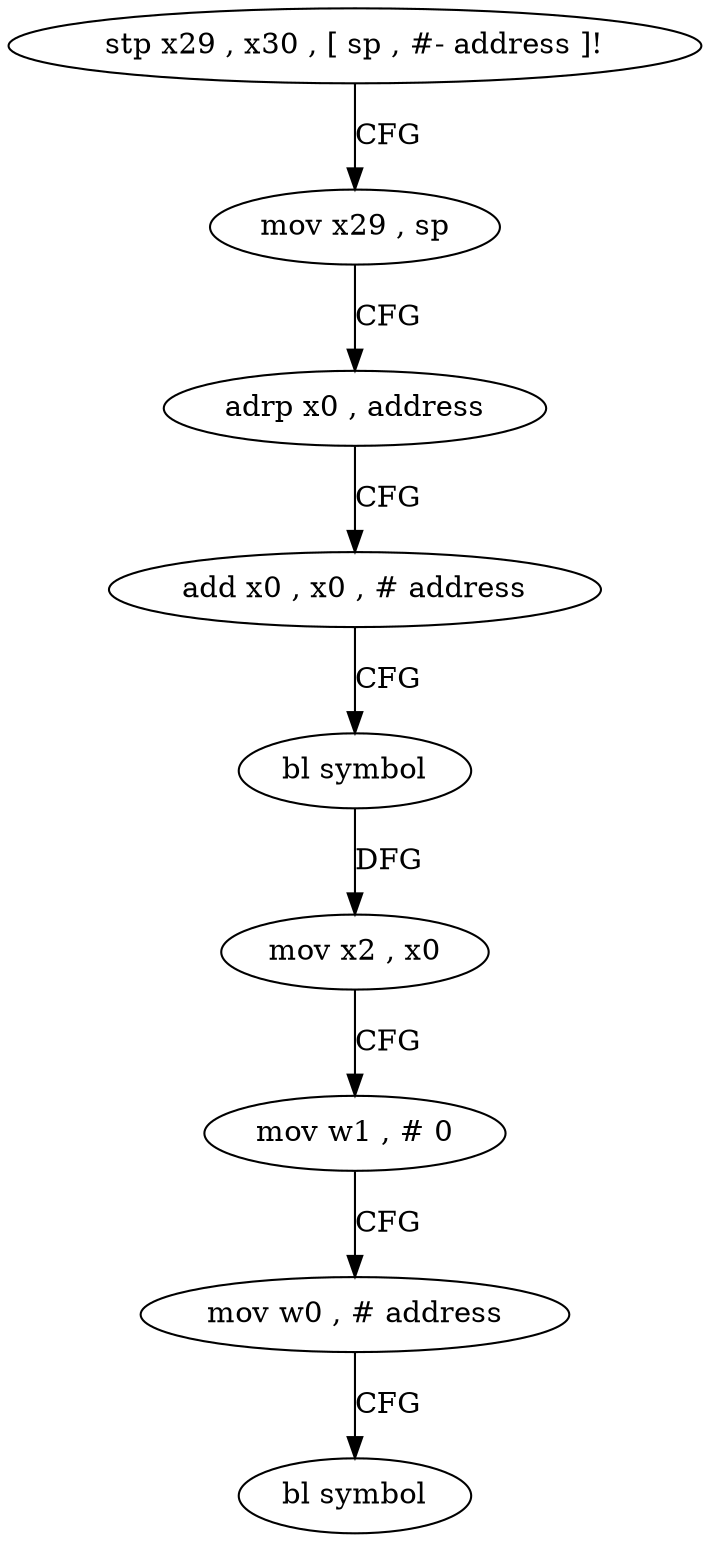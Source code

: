 digraph "func" {
"4203516" [label = "stp x29 , x30 , [ sp , #- address ]!" ]
"4203520" [label = "mov x29 , sp" ]
"4203524" [label = "adrp x0 , address" ]
"4203528" [label = "add x0 , x0 , # address" ]
"4203532" [label = "bl symbol" ]
"4203536" [label = "mov x2 , x0" ]
"4203540" [label = "mov w1 , # 0" ]
"4203544" [label = "mov w0 , # address" ]
"4203548" [label = "bl symbol" ]
"4203516" -> "4203520" [ label = "CFG" ]
"4203520" -> "4203524" [ label = "CFG" ]
"4203524" -> "4203528" [ label = "CFG" ]
"4203528" -> "4203532" [ label = "CFG" ]
"4203532" -> "4203536" [ label = "DFG" ]
"4203536" -> "4203540" [ label = "CFG" ]
"4203540" -> "4203544" [ label = "CFG" ]
"4203544" -> "4203548" [ label = "CFG" ]
}

